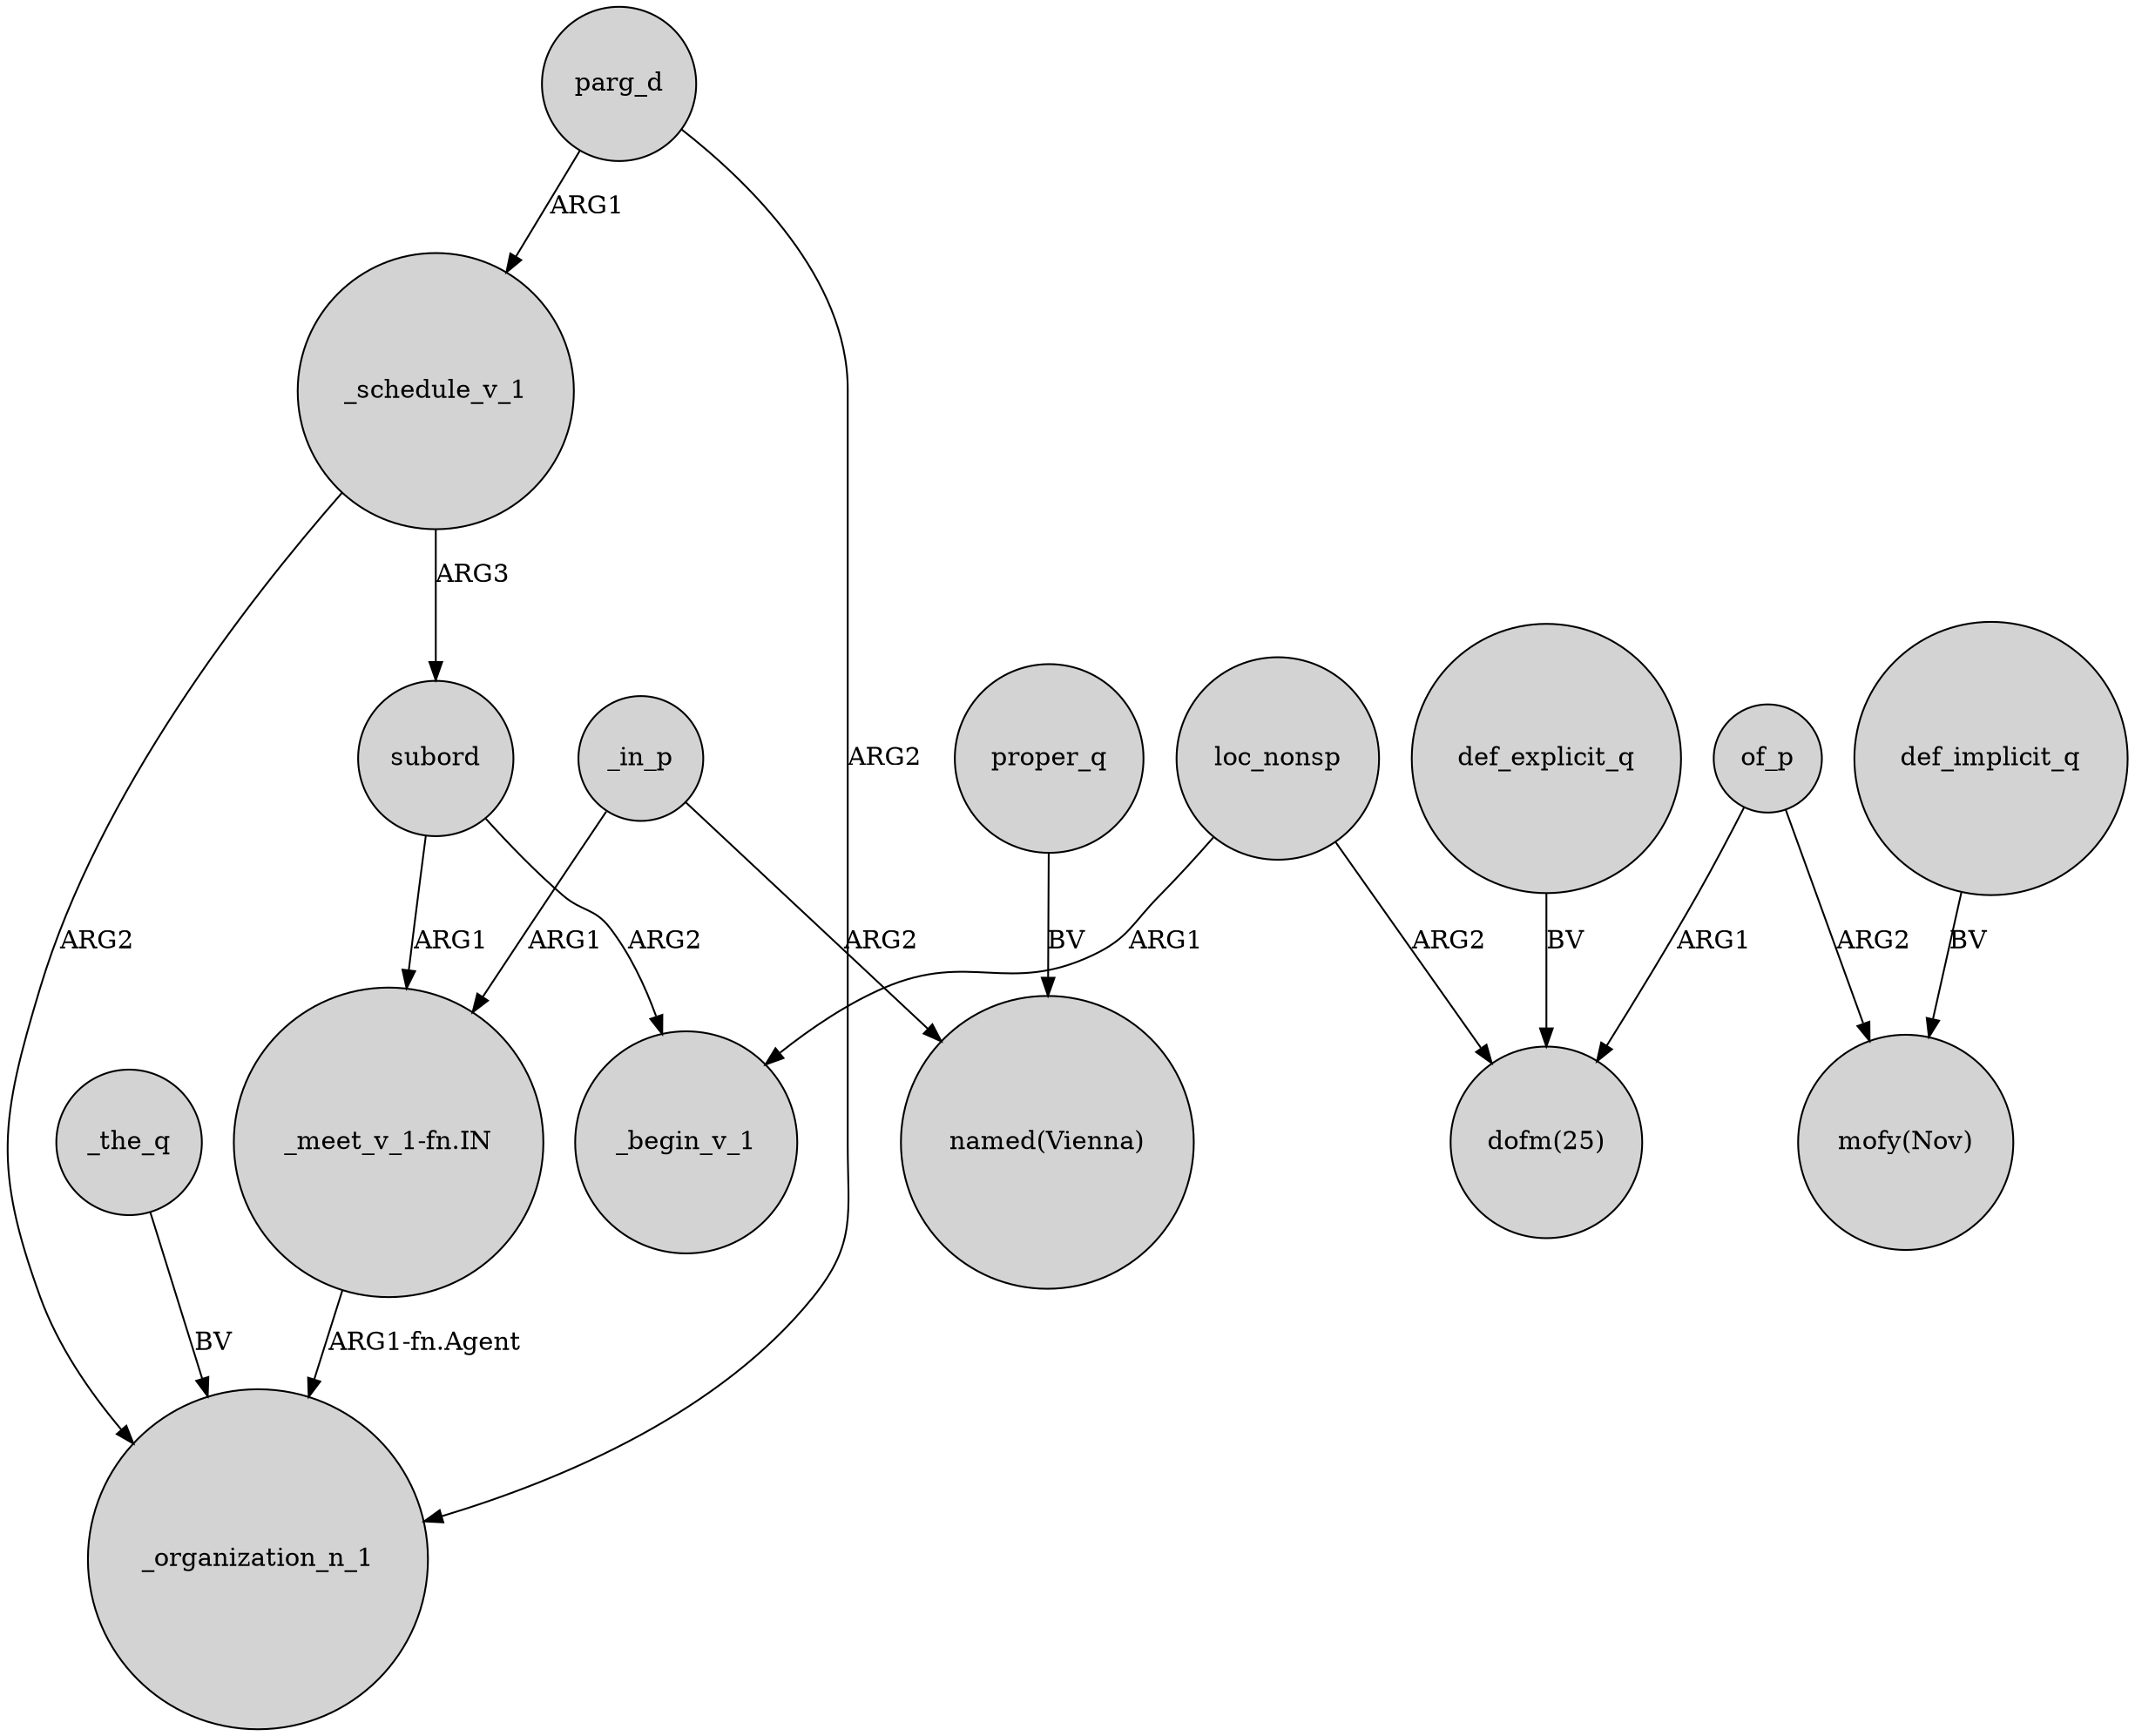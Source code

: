 digraph {
	node [shape=circle style=filled]
	_in_p -> "_meet_v_1-fn.IN" [label=ARG1]
	_the_q -> _organization_n_1 [label=BV]
	of_p -> "mofy(Nov)" [label=ARG2]
	_schedule_v_1 -> _organization_n_1 [label=ARG2]
	subord -> "_meet_v_1-fn.IN" [label=ARG1]
	def_implicit_q -> "mofy(Nov)" [label=BV]
	parg_d -> _schedule_v_1 [label=ARG1]
	subord -> _begin_v_1 [label=ARG2]
	loc_nonsp -> "dofm(25)" [label=ARG2]
	_schedule_v_1 -> subord [label=ARG3]
	parg_d -> _organization_n_1 [label=ARG2]
	proper_q -> "named(Vienna)" [label=BV]
	"_meet_v_1-fn.IN" -> _organization_n_1 [label="ARG1-fn.Agent"]
	loc_nonsp -> _begin_v_1 [label=ARG1]
	def_explicit_q -> "dofm(25)" [label=BV]
	of_p -> "dofm(25)" [label=ARG1]
	_in_p -> "named(Vienna)" [label=ARG2]
}
